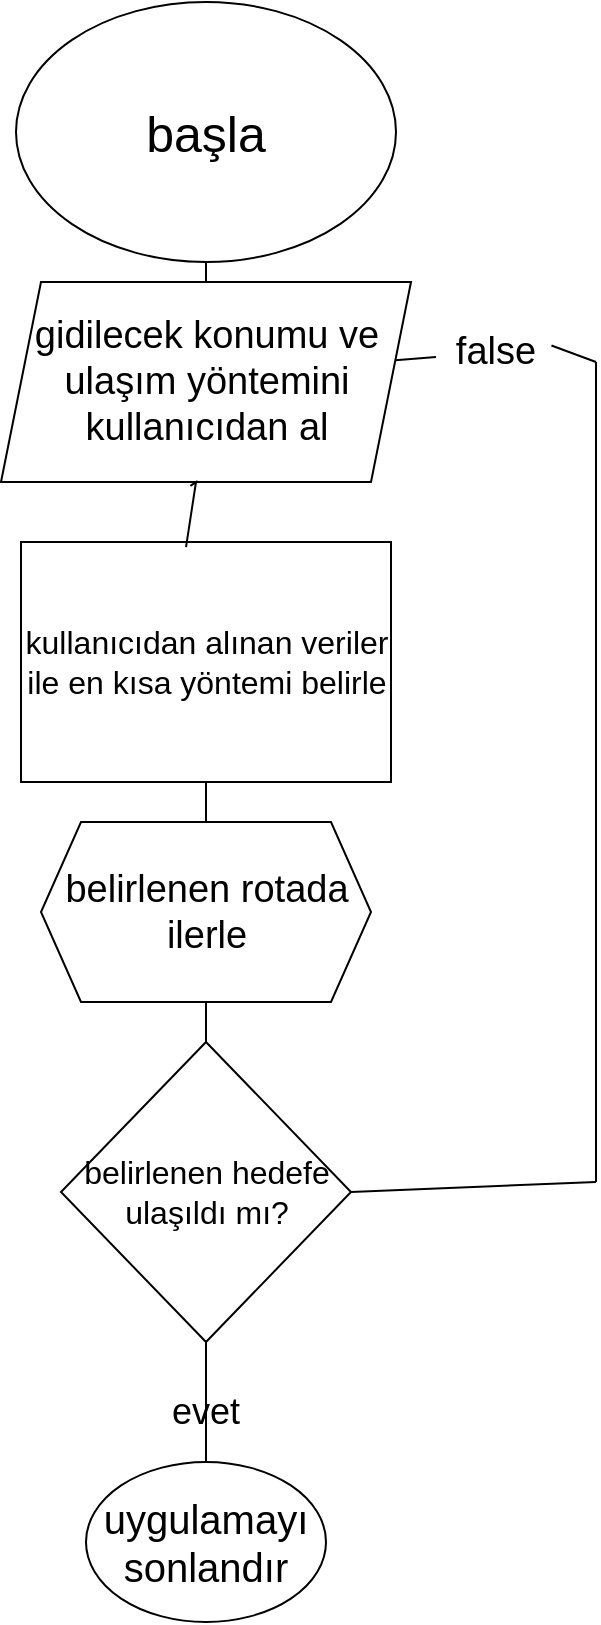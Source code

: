 <mxfile version="24.0.1" type="device">
  <diagram name="Sayfa -1" id="n6O8i13xN8QrELq7M_We">
    <mxGraphModel dx="1100" dy="543" grid="1" gridSize="10" guides="1" tooltips="1" connect="1" arrows="1" fold="1" page="1" pageScale="1" pageWidth="827" pageHeight="1169" math="0" shadow="0">
      <root>
        <mxCell id="0" />
        <mxCell id="1" parent="0" />
        <mxCell id="ETfV87E2YICBoReForAP-1" value="başla" style="ellipse;whiteSpace=wrap;html=1;fontSize=25;" vertex="1" parent="1">
          <mxGeometry x="350" y="140" width="190" height="130" as="geometry" />
        </mxCell>
        <mxCell id="ETfV87E2YICBoReForAP-3" value="gidilecek konumu ve ulaşım yöntemini kullanıcıdan al" style="shape=parallelogram;perimeter=parallelogramPerimeter;whiteSpace=wrap;html=1;fixedSize=1;fontSize=19;" vertex="1" parent="1">
          <mxGeometry x="342.5" y="280" width="205" height="100" as="geometry" />
        </mxCell>
        <mxCell id="ETfV87E2YICBoReForAP-4" value="" style="endArrow=none;html=1;rounded=0;" edge="1" parent="1" source="ETfV87E2YICBoReForAP-3" target="ETfV87E2YICBoReForAP-1">
          <mxGeometry width="50" height="50" relative="1" as="geometry">
            <mxPoint x="420" y="300" as="sourcePoint" />
            <mxPoint x="470" y="250" as="targetPoint" />
          </mxGeometry>
        </mxCell>
        <mxCell id="ETfV87E2YICBoReForAP-5" value="kullanıcıdan alınan veriler ile en kısa yöntemi belirle" style="rounded=0;whiteSpace=wrap;html=1;fontSize=16;" vertex="1" parent="1">
          <mxGeometry x="352.5" y="410" width="185" height="120" as="geometry" />
        </mxCell>
        <mxCell id="ETfV87E2YICBoReForAP-6" value="" style="endArrow=none;html=1;rounded=0;entryX=0.462;entryY=1.019;entryDx=0;entryDy=0;entryPerimeter=0;exitX=0.446;exitY=0.021;exitDx=0;exitDy=0;exitPerimeter=0;" edge="1" parent="1" source="ETfV87E2YICBoReForAP-5" target="ETfV87E2YICBoReForAP-3">
          <mxGeometry width="50" height="50" relative="1" as="geometry">
            <mxPoint x="410" y="470" as="sourcePoint" />
            <mxPoint x="460" y="420" as="targetPoint" />
            <Array as="points">
              <mxPoint x="440" y="380" />
            </Array>
          </mxGeometry>
        </mxCell>
        <mxCell id="ETfV87E2YICBoReForAP-7" value="belirlenen rotada ilerle" style="shape=hexagon;perimeter=hexagonPerimeter2;whiteSpace=wrap;html=1;fixedSize=1;fontSize=19;" vertex="1" parent="1">
          <mxGeometry x="362.5" y="550" width="165" height="90" as="geometry" />
        </mxCell>
        <mxCell id="ETfV87E2YICBoReForAP-8" value="" style="endArrow=none;html=1;rounded=0;exitX=0.5;exitY=1;exitDx=0;exitDy=0;entryX=0.5;entryY=0;entryDx=0;entryDy=0;" edge="1" parent="1" source="ETfV87E2YICBoReForAP-5" target="ETfV87E2YICBoReForAP-7">
          <mxGeometry width="50" height="50" relative="1" as="geometry">
            <mxPoint x="410" y="670" as="sourcePoint" />
            <mxPoint x="460" y="620" as="targetPoint" />
          </mxGeometry>
        </mxCell>
        <mxCell id="ETfV87E2YICBoReForAP-9" value="belirlenen hedefe ulaşıldı mı?" style="rhombus;whiteSpace=wrap;html=1;fontSize=16;" vertex="1" parent="1">
          <mxGeometry x="372.5" y="660" width="145" height="150" as="geometry" />
        </mxCell>
        <mxCell id="ETfV87E2YICBoReForAP-10" value="" style="endArrow=none;html=1;rounded=0;entryX=0.5;entryY=1;entryDx=0;entryDy=0;exitX=0.5;exitY=0;exitDx=0;exitDy=0;" edge="1" parent="1" source="ETfV87E2YICBoReForAP-9" target="ETfV87E2YICBoReForAP-7">
          <mxGeometry width="50" height="50" relative="1" as="geometry">
            <mxPoint x="380" y="670" as="sourcePoint" />
            <mxPoint x="430" y="620" as="targetPoint" />
          </mxGeometry>
        </mxCell>
        <mxCell id="ETfV87E2YICBoReForAP-11" value="" style="endArrow=none;html=1;rounded=0;exitX=1;exitY=0.5;exitDx=0;exitDy=0;" edge="1" parent="1" source="ETfV87E2YICBoReForAP-9">
          <mxGeometry width="50" height="50" relative="1" as="geometry">
            <mxPoint x="520" y="730" as="sourcePoint" />
            <mxPoint x="640" y="730" as="targetPoint" />
          </mxGeometry>
        </mxCell>
        <mxCell id="ETfV87E2YICBoReForAP-12" value="" style="endArrow=none;html=1;rounded=0;" edge="1" parent="1">
          <mxGeometry width="50" height="50" relative="1" as="geometry">
            <mxPoint x="640" y="730" as="sourcePoint" />
            <mxPoint x="640" y="320" as="targetPoint" />
          </mxGeometry>
        </mxCell>
        <mxCell id="ETfV87E2YICBoReForAP-13" value="" style="endArrow=none;html=1;rounded=0;exitX=0.962;exitY=0.391;exitDx=0;exitDy=0;exitPerimeter=0;" edge="1" parent="1" source="ETfV87E2YICBoReForAP-14">
          <mxGeometry width="50" height="50" relative="1" as="geometry">
            <mxPoint x="380" y="310" as="sourcePoint" />
            <mxPoint x="640" y="320" as="targetPoint" />
          </mxGeometry>
        </mxCell>
        <mxCell id="ETfV87E2YICBoReForAP-15" value="" style="endArrow=none;html=1;rounded=0;exitX=0.962;exitY=0.391;exitDx=0;exitDy=0;exitPerimeter=0;" edge="1" parent="1" source="ETfV87E2YICBoReForAP-3" target="ETfV87E2YICBoReForAP-14">
          <mxGeometry width="50" height="50" relative="1" as="geometry">
            <mxPoint x="540" y="319" as="sourcePoint" />
            <mxPoint x="640" y="320" as="targetPoint" />
          </mxGeometry>
        </mxCell>
        <mxCell id="ETfV87E2YICBoReForAP-14" value="false" style="text;html=1;align=center;verticalAlign=middle;whiteSpace=wrap;rounded=0;fontSize=19;" vertex="1" parent="1">
          <mxGeometry x="560" y="300" width="60" height="30" as="geometry" />
        </mxCell>
        <mxCell id="ETfV87E2YICBoReForAP-16" value="" style="endArrow=none;html=1;rounded=0;entryX=0.5;entryY=1;entryDx=0;entryDy=0;" edge="1" parent="1" target="ETfV87E2YICBoReForAP-9">
          <mxGeometry width="50" height="50" relative="1" as="geometry">
            <mxPoint x="445" y="870" as="sourcePoint" />
            <mxPoint x="430" y="850" as="targetPoint" />
          </mxGeometry>
        </mxCell>
        <mxCell id="ETfV87E2YICBoReForAP-17" value="uygulamayı sonlandır" style="ellipse;whiteSpace=wrap;html=1;fontSize=20;" vertex="1" parent="1">
          <mxGeometry x="385" y="870" width="120" height="80" as="geometry" />
        </mxCell>
        <mxCell id="ETfV87E2YICBoReForAP-18" value="evet" style="text;html=1;align=center;verticalAlign=middle;whiteSpace=wrap;rounded=0;fontSize=18;" vertex="1" parent="1">
          <mxGeometry x="415" y="830" width="60" height="30" as="geometry" />
        </mxCell>
      </root>
    </mxGraphModel>
  </diagram>
</mxfile>
